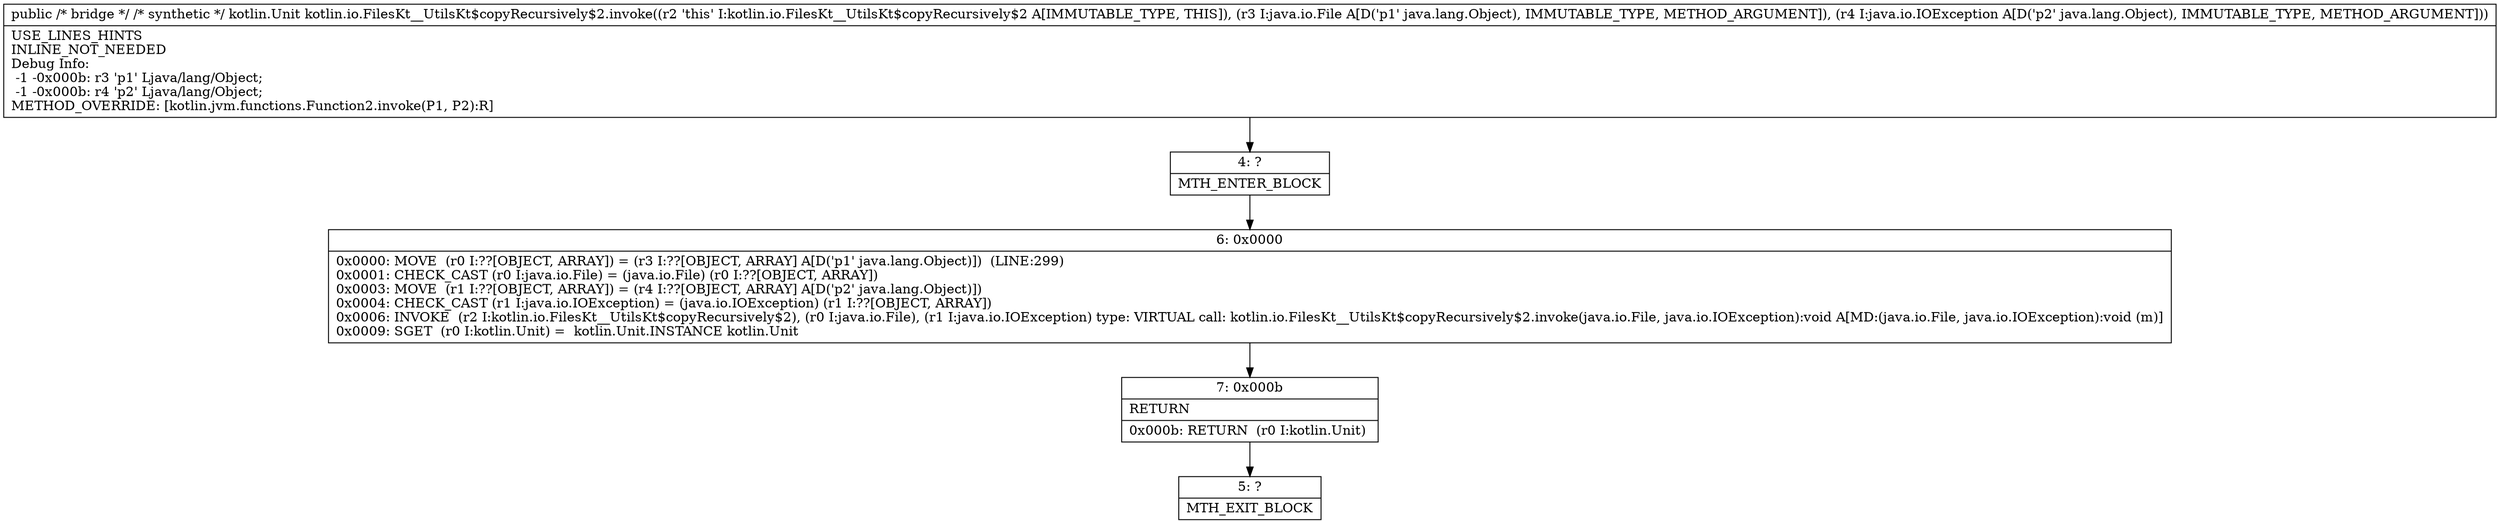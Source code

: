 digraph "CFG forkotlin.io.FilesKt__UtilsKt$copyRecursively$2.invoke(Ljava\/lang\/Object;Ljava\/lang\/Object;)Ljava\/lang\/Object;" {
Node_4 [shape=record,label="{4\:\ ?|MTH_ENTER_BLOCK\l}"];
Node_6 [shape=record,label="{6\:\ 0x0000|0x0000: MOVE  (r0 I:??[OBJECT, ARRAY]) = (r3 I:??[OBJECT, ARRAY] A[D('p1' java.lang.Object)])  (LINE:299)\l0x0001: CHECK_CAST (r0 I:java.io.File) = (java.io.File) (r0 I:??[OBJECT, ARRAY]) \l0x0003: MOVE  (r1 I:??[OBJECT, ARRAY]) = (r4 I:??[OBJECT, ARRAY] A[D('p2' java.lang.Object)]) \l0x0004: CHECK_CAST (r1 I:java.io.IOException) = (java.io.IOException) (r1 I:??[OBJECT, ARRAY]) \l0x0006: INVOKE  (r2 I:kotlin.io.FilesKt__UtilsKt$copyRecursively$2), (r0 I:java.io.File), (r1 I:java.io.IOException) type: VIRTUAL call: kotlin.io.FilesKt__UtilsKt$copyRecursively$2.invoke(java.io.File, java.io.IOException):void A[MD:(java.io.File, java.io.IOException):void (m)]\l0x0009: SGET  (r0 I:kotlin.Unit) =  kotlin.Unit.INSTANCE kotlin.Unit \l}"];
Node_7 [shape=record,label="{7\:\ 0x000b|RETURN\l|0x000b: RETURN  (r0 I:kotlin.Unit) \l}"];
Node_5 [shape=record,label="{5\:\ ?|MTH_EXIT_BLOCK\l}"];
MethodNode[shape=record,label="{public \/* bridge *\/ \/* synthetic *\/ kotlin.Unit kotlin.io.FilesKt__UtilsKt$copyRecursively$2.invoke((r2 'this' I:kotlin.io.FilesKt__UtilsKt$copyRecursively$2 A[IMMUTABLE_TYPE, THIS]), (r3 I:java.io.File A[D('p1' java.lang.Object), IMMUTABLE_TYPE, METHOD_ARGUMENT]), (r4 I:java.io.IOException A[D('p2' java.lang.Object), IMMUTABLE_TYPE, METHOD_ARGUMENT]))  | USE_LINES_HINTS\lINLINE_NOT_NEEDED\lDebug Info:\l  \-1 \-0x000b: r3 'p1' Ljava\/lang\/Object;\l  \-1 \-0x000b: r4 'p2' Ljava\/lang\/Object;\lMETHOD_OVERRIDE: [kotlin.jvm.functions.Function2.invoke(P1, P2):R]\l}"];
MethodNode -> Node_4;Node_4 -> Node_6;
Node_6 -> Node_7;
Node_7 -> Node_5;
}

